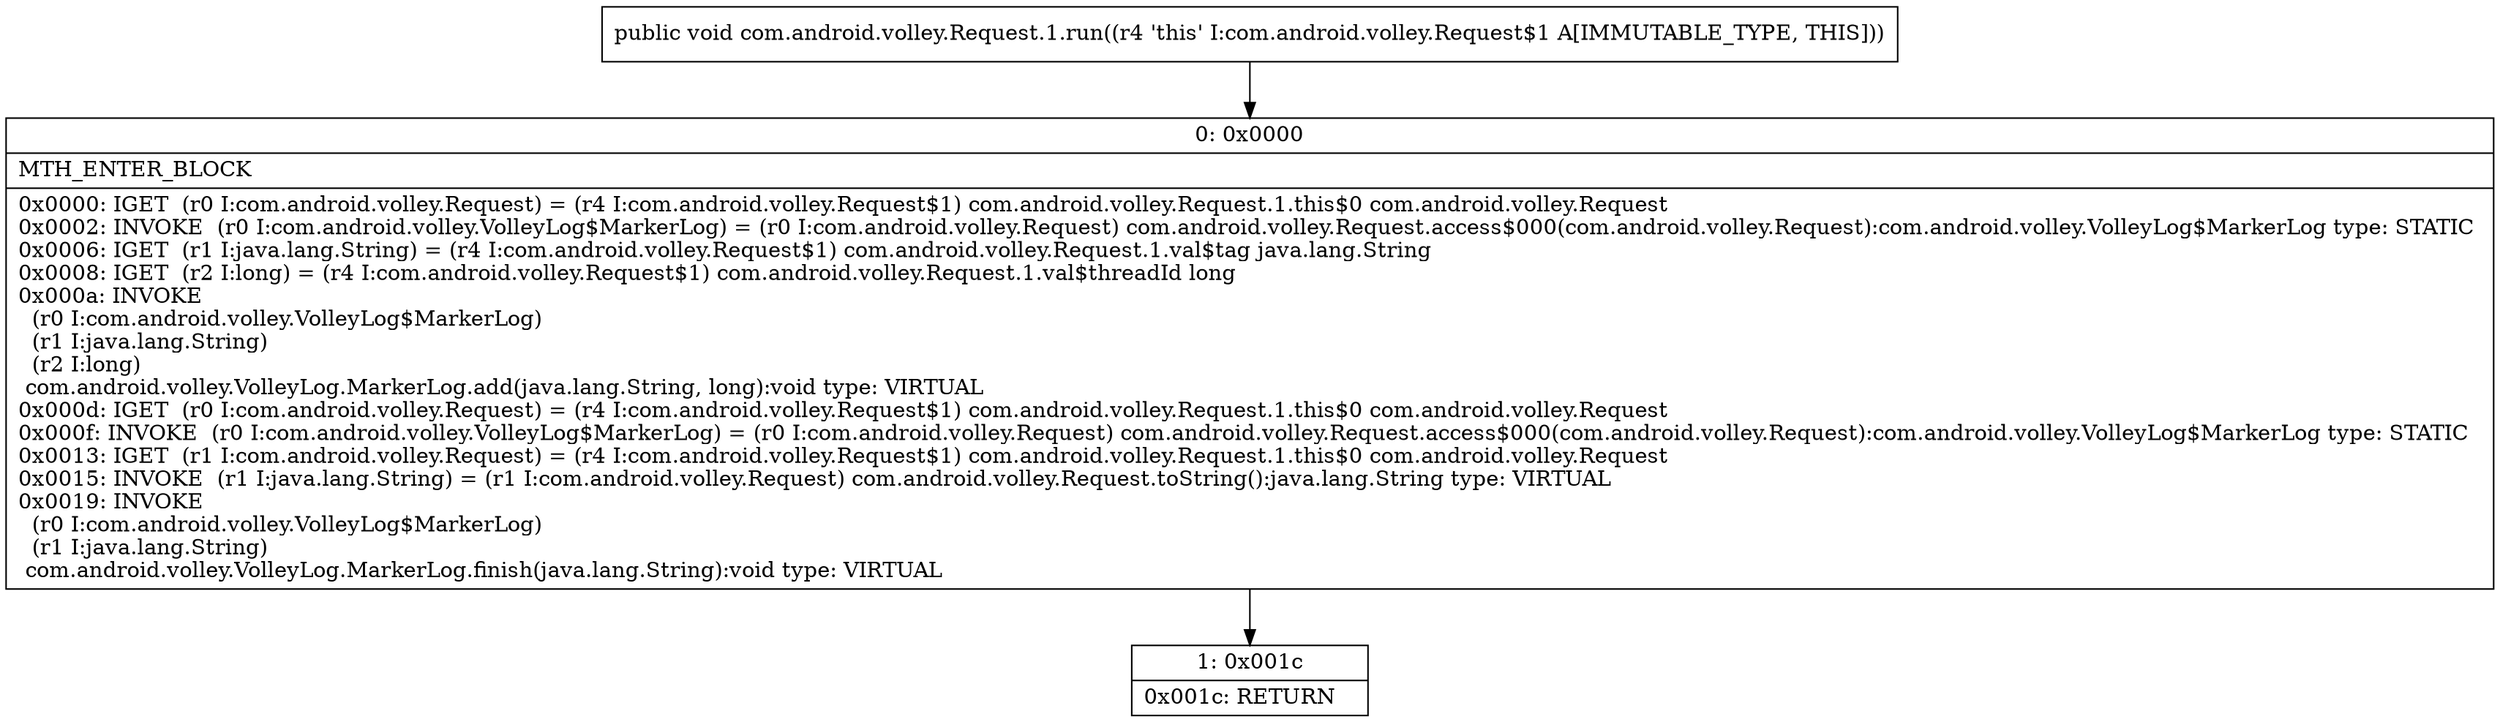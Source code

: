 digraph "CFG forcom.android.volley.Request.1.run()V" {
Node_0 [shape=record,label="{0\:\ 0x0000|MTH_ENTER_BLOCK\l|0x0000: IGET  (r0 I:com.android.volley.Request) = (r4 I:com.android.volley.Request$1) com.android.volley.Request.1.this$0 com.android.volley.Request \l0x0002: INVOKE  (r0 I:com.android.volley.VolleyLog$MarkerLog) = (r0 I:com.android.volley.Request) com.android.volley.Request.access$000(com.android.volley.Request):com.android.volley.VolleyLog$MarkerLog type: STATIC \l0x0006: IGET  (r1 I:java.lang.String) = (r4 I:com.android.volley.Request$1) com.android.volley.Request.1.val$tag java.lang.String \l0x0008: IGET  (r2 I:long) = (r4 I:com.android.volley.Request$1) com.android.volley.Request.1.val$threadId long \l0x000a: INVOKE  \l  (r0 I:com.android.volley.VolleyLog$MarkerLog)\l  (r1 I:java.lang.String)\l  (r2 I:long)\l com.android.volley.VolleyLog.MarkerLog.add(java.lang.String, long):void type: VIRTUAL \l0x000d: IGET  (r0 I:com.android.volley.Request) = (r4 I:com.android.volley.Request$1) com.android.volley.Request.1.this$0 com.android.volley.Request \l0x000f: INVOKE  (r0 I:com.android.volley.VolleyLog$MarkerLog) = (r0 I:com.android.volley.Request) com.android.volley.Request.access$000(com.android.volley.Request):com.android.volley.VolleyLog$MarkerLog type: STATIC \l0x0013: IGET  (r1 I:com.android.volley.Request) = (r4 I:com.android.volley.Request$1) com.android.volley.Request.1.this$0 com.android.volley.Request \l0x0015: INVOKE  (r1 I:java.lang.String) = (r1 I:com.android.volley.Request) com.android.volley.Request.toString():java.lang.String type: VIRTUAL \l0x0019: INVOKE  \l  (r0 I:com.android.volley.VolleyLog$MarkerLog)\l  (r1 I:java.lang.String)\l com.android.volley.VolleyLog.MarkerLog.finish(java.lang.String):void type: VIRTUAL \l}"];
Node_1 [shape=record,label="{1\:\ 0x001c|0x001c: RETURN   \l}"];
MethodNode[shape=record,label="{public void com.android.volley.Request.1.run((r4 'this' I:com.android.volley.Request$1 A[IMMUTABLE_TYPE, THIS])) }"];
MethodNode -> Node_0;
Node_0 -> Node_1;
}

